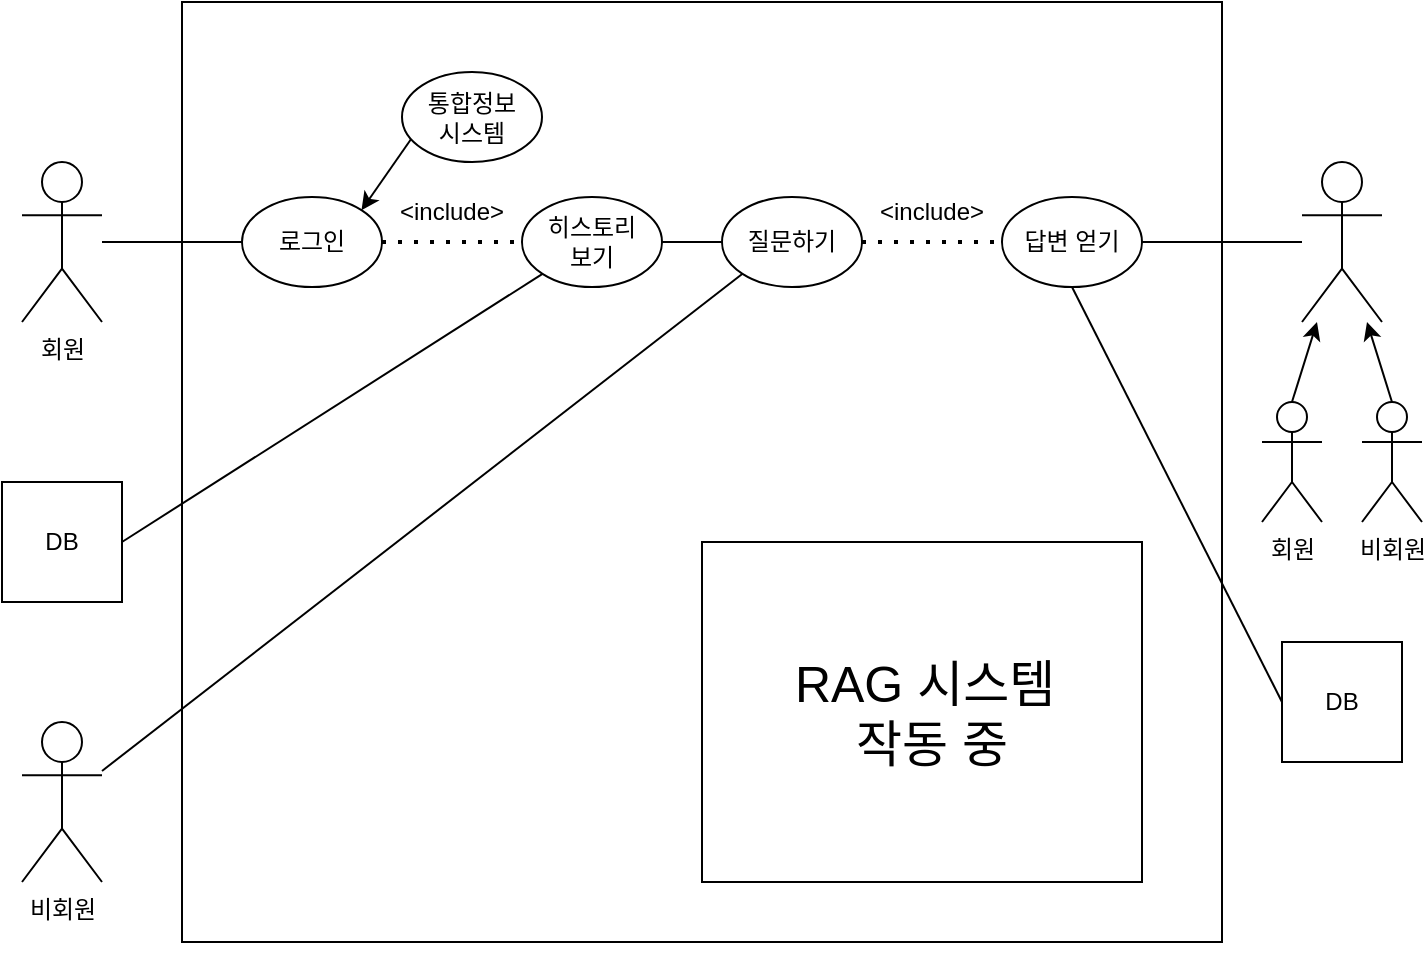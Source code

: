 <mxfile version="24.7.15">
  <diagram name="페이지-1" id="rBmJIZxG7yvCgtCbwhHX">
    <mxGraphModel dx="954" dy="600" grid="1" gridSize="10" guides="1" tooltips="1" connect="1" arrows="1" fold="1" page="1" pageScale="1" pageWidth="827" pageHeight="1169" math="0" shadow="0">
      <root>
        <mxCell id="0" />
        <mxCell id="1" parent="0" />
        <mxCell id="bBUdrtgZRIGRnJ31DBfr-1" value="회원" style="shape=umlActor;verticalLabelPosition=bottom;verticalAlign=top;html=1;outlineConnect=0;" parent="1" vertex="1">
          <mxGeometry x="80" y="120" width="40" height="80" as="geometry" />
        </mxCell>
        <mxCell id="bBUdrtgZRIGRnJ31DBfr-2" value="" style="rounded=0;whiteSpace=wrap;html=1;" parent="1" vertex="1">
          <mxGeometry x="160" y="40" width="520" height="470" as="geometry" />
        </mxCell>
        <mxCell id="bBUdrtgZRIGRnJ31DBfr-3" value="로그인" style="ellipse;whiteSpace=wrap;html=1;" parent="1" vertex="1">
          <mxGeometry x="190" y="137.5" width="70" height="45" as="geometry" />
        </mxCell>
        <mxCell id="bBUdrtgZRIGRnJ31DBfr-4" value="" style="endArrow=none;html=1;rounded=0;" parent="1" source="bBUdrtgZRIGRnJ31DBfr-1" edge="1">
          <mxGeometry width="50" height="50" relative="1" as="geometry">
            <mxPoint x="140" y="210" as="sourcePoint" />
            <mxPoint x="190" y="160" as="targetPoint" />
          </mxGeometry>
        </mxCell>
        <mxCell id="bBUdrtgZRIGRnJ31DBfr-5" value="" style="endArrow=classic;html=1;rounded=0;entryX=1;entryY=0;entryDx=0;entryDy=0;exitX=0.1;exitY=0.667;exitDx=0;exitDy=0;exitPerimeter=0;" parent="1" source="bBUdrtgZRIGRnJ31DBfr-6" target="bBUdrtgZRIGRnJ31DBfr-3" edge="1">
          <mxGeometry width="50" height="50" relative="1" as="geometry">
            <mxPoint x="225" y="110" as="sourcePoint" />
            <mxPoint x="290" y="110" as="targetPoint" />
          </mxGeometry>
        </mxCell>
        <mxCell id="bBUdrtgZRIGRnJ31DBfr-6" value="통합정보&lt;div&gt;시스템&lt;/div&gt;" style="ellipse;whiteSpace=wrap;html=1;" parent="1" vertex="1">
          <mxGeometry x="270" y="75" width="70" height="45" as="geometry" />
        </mxCell>
        <mxCell id="bBUdrtgZRIGRnJ31DBfr-7" value="" style="endArrow=none;dashed=1;html=1;dashPattern=1 3;strokeWidth=2;rounded=0;exitX=1;exitY=0.5;exitDx=0;exitDy=0;entryX=0;entryY=0.5;entryDx=0;entryDy=0;" parent="1" source="bBUdrtgZRIGRnJ31DBfr-3" target="bBUdrtgZRIGRnJ31DBfr-8" edge="1">
          <mxGeometry width="50" height="50" relative="1" as="geometry">
            <mxPoint x="270" y="190" as="sourcePoint" />
            <mxPoint x="320" y="140" as="targetPoint" />
          </mxGeometry>
        </mxCell>
        <mxCell id="bBUdrtgZRIGRnJ31DBfr-8" value="히스토리&lt;div&gt;보기&lt;/div&gt;" style="ellipse;whiteSpace=wrap;html=1;" parent="1" vertex="1">
          <mxGeometry x="330" y="137.5" width="70" height="45" as="geometry" />
        </mxCell>
        <mxCell id="bBUdrtgZRIGRnJ31DBfr-9" value="DB" style="rounded=0;whiteSpace=wrap;html=1;" parent="1" vertex="1">
          <mxGeometry x="70" y="280" width="60" height="60" as="geometry" />
        </mxCell>
        <mxCell id="bBUdrtgZRIGRnJ31DBfr-10" value="&amp;lt;include&amp;gt;" style="text;html=1;align=center;verticalAlign=middle;whiteSpace=wrap;rounded=0;" parent="1" vertex="1">
          <mxGeometry x="260" y="130" width="70" height="30" as="geometry" />
        </mxCell>
        <mxCell id="9bF_0-tk3opLI7xKJc2A-7" value="질문하기" style="ellipse;whiteSpace=wrap;html=1;" parent="1" vertex="1">
          <mxGeometry x="430" y="137.5" width="70" height="45" as="geometry" />
        </mxCell>
        <mxCell id="9bF_0-tk3opLI7xKJc2A-8" value="" style="endArrow=none;html=1;rounded=0;exitX=1;exitY=0.5;exitDx=0;exitDy=0;" parent="1" source="bBUdrtgZRIGRnJ31DBfr-8" edge="1">
          <mxGeometry width="50" height="50" relative="1" as="geometry">
            <mxPoint x="400" y="210" as="sourcePoint" />
            <mxPoint x="430" y="160" as="targetPoint" />
          </mxGeometry>
        </mxCell>
        <mxCell id="9bF_0-tk3opLI7xKJc2A-9" value="" style="shape=umlActor;verticalLabelPosition=bottom;verticalAlign=top;html=1;outlineConnect=0;" parent="1" vertex="1">
          <mxGeometry x="720" y="120" width="40" height="80" as="geometry" />
        </mxCell>
        <mxCell id="9bF_0-tk3opLI7xKJc2A-11" value="답변 얻기" style="ellipse;whiteSpace=wrap;html=1;" parent="1" vertex="1">
          <mxGeometry x="570" y="137.5" width="70" height="45" as="geometry" />
        </mxCell>
        <mxCell id="9bF_0-tk3opLI7xKJc2A-13" value="" style="endArrow=none;html=1;rounded=0;exitX=1;exitY=0.5;exitDx=0;exitDy=0;" parent="1" source="9bF_0-tk3opLI7xKJc2A-11" target="9bF_0-tk3opLI7xKJc2A-9" edge="1">
          <mxGeometry width="50" height="50" relative="1" as="geometry">
            <mxPoint x="670" y="200" as="sourcePoint" />
            <mxPoint x="720" y="150" as="targetPoint" />
          </mxGeometry>
        </mxCell>
        <mxCell id="9bF_0-tk3opLI7xKJc2A-14" value="" style="endArrow=none;dashed=1;html=1;dashPattern=1 3;strokeWidth=2;rounded=0;exitX=1;exitY=0.5;exitDx=0;exitDy=0;entryX=0;entryY=0.5;entryDx=0;entryDy=0;" parent="1" source="9bF_0-tk3opLI7xKJc2A-7" target="9bF_0-tk3opLI7xKJc2A-11" edge="1">
          <mxGeometry width="50" height="50" relative="1" as="geometry">
            <mxPoint x="520" y="210" as="sourcePoint" />
            <mxPoint x="570" y="160" as="targetPoint" />
          </mxGeometry>
        </mxCell>
        <mxCell id="9bF_0-tk3opLI7xKJc2A-15" value="&amp;lt;include&amp;gt;" style="text;html=1;align=center;verticalAlign=middle;whiteSpace=wrap;rounded=0;" parent="1" vertex="1">
          <mxGeometry x="500" y="130" width="70" height="30" as="geometry" />
        </mxCell>
        <mxCell id="9bF_0-tk3opLI7xKJc2A-21" value="DB" style="rounded=0;whiteSpace=wrap;html=1;" parent="1" vertex="1">
          <mxGeometry x="710" y="360" width="60" height="60" as="geometry" />
        </mxCell>
        <mxCell id="9bF_0-tk3opLI7xKJc2A-23" value="비회원" style="shape=umlActor;verticalLabelPosition=bottom;verticalAlign=top;html=1;outlineConnect=0;" parent="1" vertex="1">
          <mxGeometry x="80" y="400" width="40" height="80" as="geometry" />
        </mxCell>
        <mxCell id="9bF_0-tk3opLI7xKJc2A-24" value="" style="endArrow=none;html=1;rounded=0;entryX=0;entryY=1;entryDx=0;entryDy=0;" parent="1" source="9bF_0-tk3opLI7xKJc2A-23" target="9bF_0-tk3opLI7xKJc2A-7" edge="1">
          <mxGeometry width="50" height="50" relative="1" as="geometry">
            <mxPoint x="120" y="300" as="sourcePoint" />
            <mxPoint x="170" y="250" as="targetPoint" />
          </mxGeometry>
        </mxCell>
        <mxCell id="9bF_0-tk3opLI7xKJc2A-25" value="회원" style="shape=umlActor;verticalLabelPosition=bottom;verticalAlign=top;html=1;outlineConnect=0;" parent="1" vertex="1">
          <mxGeometry x="700" y="240" width="30" height="60" as="geometry" />
        </mxCell>
        <mxCell id="9bF_0-tk3opLI7xKJc2A-26" value="비회원" style="shape=umlActor;verticalLabelPosition=bottom;verticalAlign=top;html=1;outlineConnect=0;" parent="1" vertex="1">
          <mxGeometry x="750" y="240" width="30" height="60" as="geometry" />
        </mxCell>
        <mxCell id="9bF_0-tk3opLI7xKJc2A-27" value="" style="endArrow=classic;html=1;rounded=0;exitX=0.5;exitY=0;exitDx=0;exitDy=0;exitPerimeter=0;" parent="1" source="9bF_0-tk3opLI7xKJc2A-25" target="9bF_0-tk3opLI7xKJc2A-9" edge="1">
          <mxGeometry width="50" height="50" relative="1" as="geometry">
            <mxPoint x="680" y="250" as="sourcePoint" />
            <mxPoint x="730" y="200" as="targetPoint" />
          </mxGeometry>
        </mxCell>
        <mxCell id="9bF_0-tk3opLI7xKJc2A-28" value="" style="endArrow=classic;html=1;rounded=0;exitX=0.5;exitY=0;exitDx=0;exitDy=0;exitPerimeter=0;" parent="1" source="9bF_0-tk3opLI7xKJc2A-26" target="9bF_0-tk3opLI7xKJc2A-9" edge="1">
          <mxGeometry width="50" height="50" relative="1" as="geometry">
            <mxPoint x="725" y="250" as="sourcePoint" />
            <mxPoint x="738" y="210" as="targetPoint" />
          </mxGeometry>
        </mxCell>
        <mxCell id="9bF_0-tk3opLI7xKJc2A-29" value="" style="endArrow=none;html=1;rounded=0;exitX=0;exitY=0.5;exitDx=0;exitDy=0;entryX=0.5;entryY=1;entryDx=0;entryDy=0;" parent="1" source="9bF_0-tk3opLI7xKJc2A-21" target="9bF_0-tk3opLI7xKJc2A-11" edge="1">
          <mxGeometry width="50" height="50" relative="1" as="geometry">
            <mxPoint x="560" y="232.5" as="sourcePoint" />
            <mxPoint x="610" y="182.5" as="targetPoint" />
          </mxGeometry>
        </mxCell>
        <mxCell id="XDDHAK65Z66eL5c-OfQ5-1" style="edgeStyle=orthogonalEdgeStyle;rounded=0;orthogonalLoop=1;jettySize=auto;html=1;exitX=0.5;exitY=1;exitDx=0;exitDy=0;" edge="1" parent="1" source="bBUdrtgZRIGRnJ31DBfr-2" target="bBUdrtgZRIGRnJ31DBfr-2">
          <mxGeometry relative="1" as="geometry" />
        </mxCell>
        <mxCell id="XDDHAK65Z66eL5c-OfQ5-2" value="" style="rounded=0;whiteSpace=wrap;html=1;" vertex="1" parent="1">
          <mxGeometry x="420" y="310" width="220" height="170" as="geometry" />
        </mxCell>
        <mxCell id="XDDHAK65Z66eL5c-OfQ5-3" value="&lt;font style=&quot;font-size: 25px;&quot;&gt;RAG 시스템&amp;nbsp;&lt;/font&gt;&lt;div&gt;&lt;font style=&quot;font-size: 25px;&quot;&gt;작동 중&lt;/font&gt;&lt;/div&gt;" style="text;html=1;align=center;verticalAlign=middle;whiteSpace=wrap;rounded=0;" vertex="1" parent="1">
          <mxGeometry x="402" y="380" width="266" height="30" as="geometry" />
        </mxCell>
        <mxCell id="XDDHAK65Z66eL5c-OfQ5-4" value="" style="endArrow=none;html=1;rounded=0;entryX=0;entryY=1;entryDx=0;entryDy=0;exitX=1;exitY=0.5;exitDx=0;exitDy=0;" edge="1" parent="1" source="bBUdrtgZRIGRnJ31DBfr-9" target="bBUdrtgZRIGRnJ31DBfr-8">
          <mxGeometry width="50" height="50" relative="1" as="geometry">
            <mxPoint x="130" y="320" as="sourcePoint" />
            <mxPoint x="180" y="270" as="targetPoint" />
          </mxGeometry>
        </mxCell>
      </root>
    </mxGraphModel>
  </diagram>
</mxfile>
